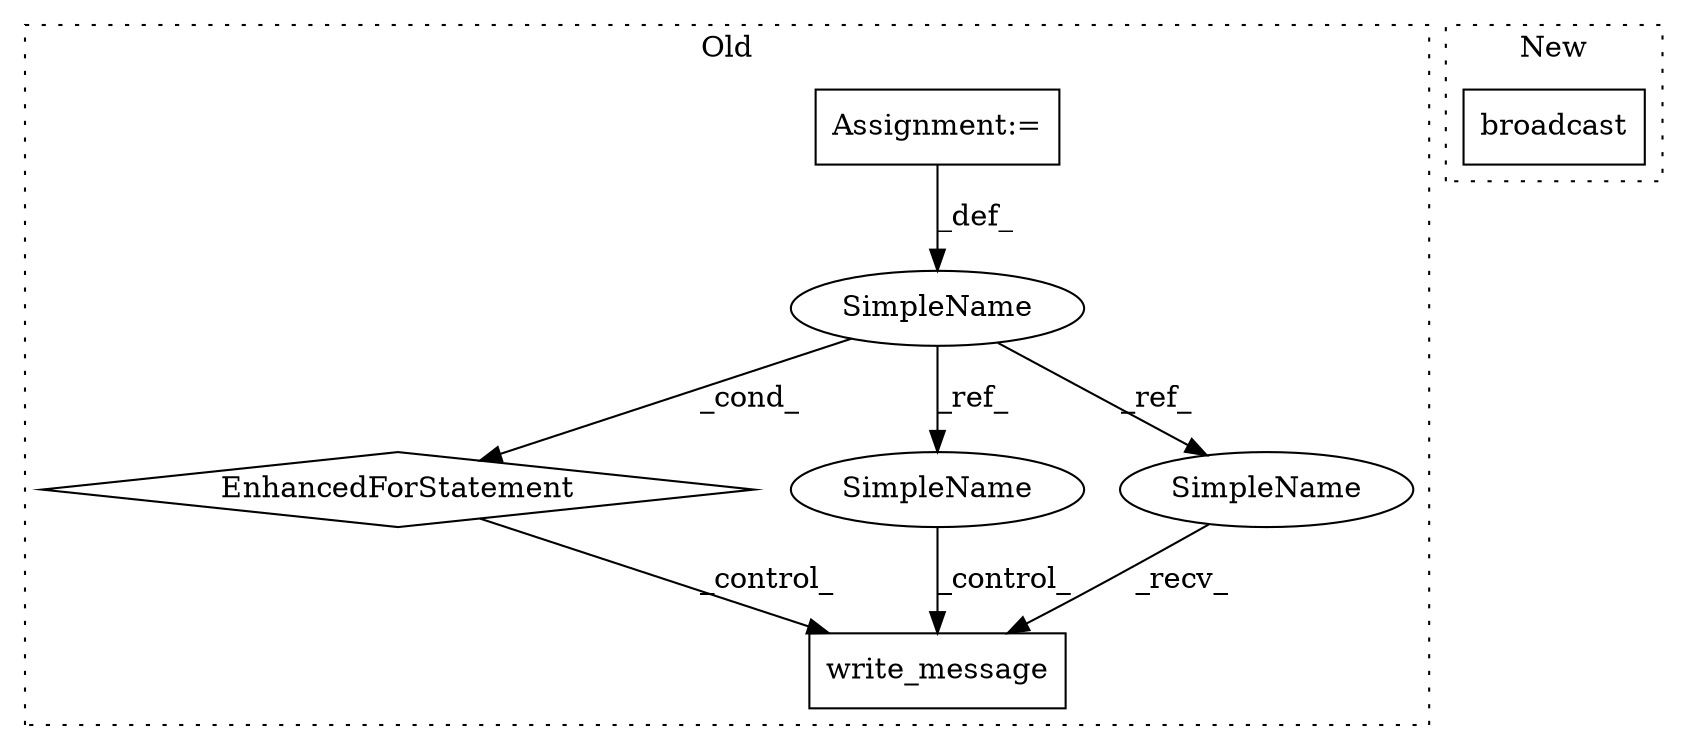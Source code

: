 digraph G {
subgraph cluster0 {
1 [label="EnhancedForStatement" a="70" s="8069,8152" l="53,2" shape="diamond"];
3 [label="SimpleName" a="42" s="8126" l="6" shape="ellipse"];
4 [label="write_message" a="32" s="8191,8213" l="14,1" shape="box"];
5 [label="Assignment:=" a="7" s="8069,8152" l="53,2" shape="box"];
6 [label="SimpleName" a="42" s="8166" l="6" shape="ellipse"];
7 [label="SimpleName" a="42" s="8184" l="6" shape="ellipse"];
label = "Old";
style="dotted";
}
subgraph cluster1 {
2 [label="broadcast" a="32" s="8561,8579" l="10,1" shape="box"];
label = "New";
style="dotted";
}
1 -> 4 [label="_control_"];
3 -> 1 [label="_cond_"];
3 -> 6 [label="_ref_"];
3 -> 7 [label="_ref_"];
5 -> 3 [label="_def_"];
6 -> 4 [label="_control_"];
7 -> 4 [label="_recv_"];
}